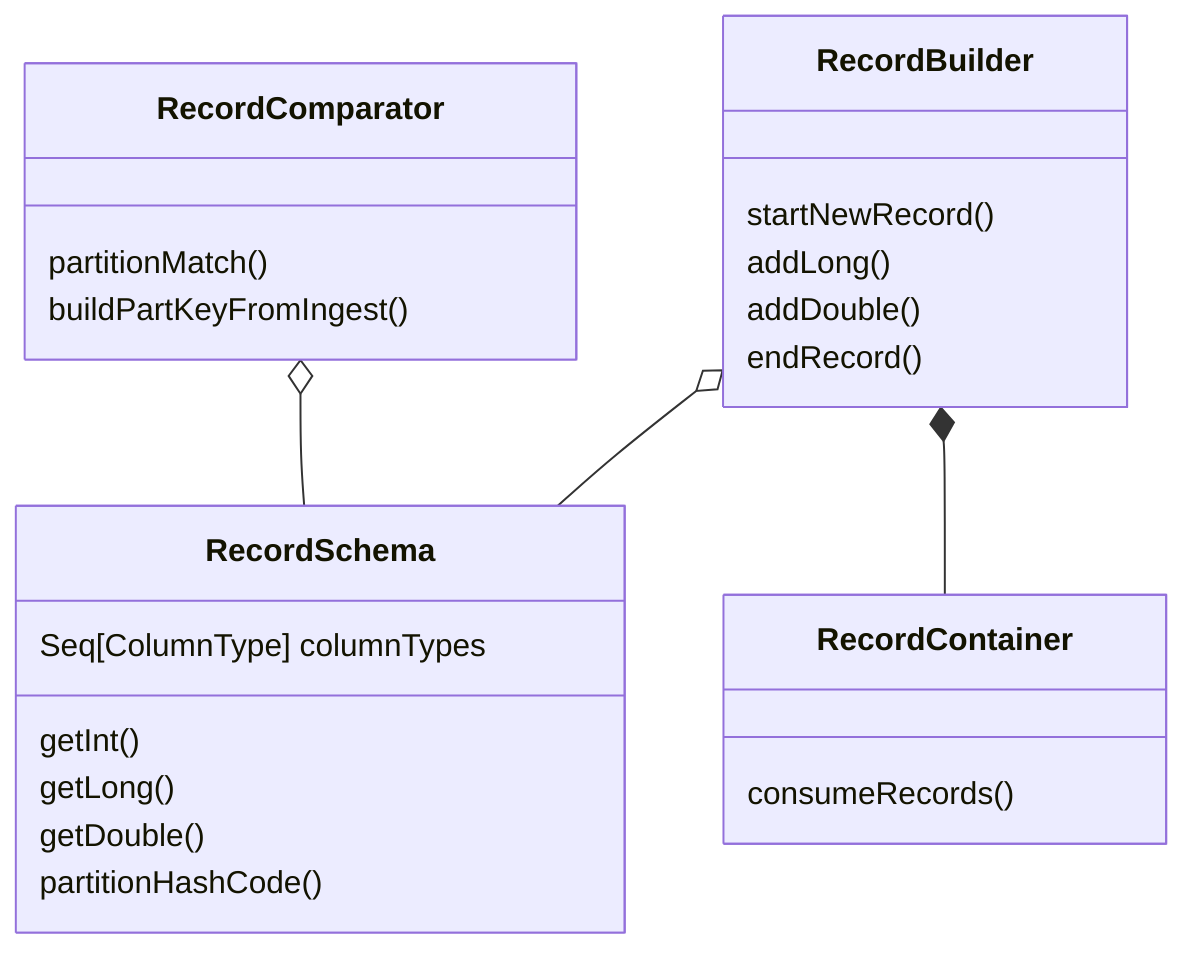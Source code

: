 classDiagram
RecordBuilder o-- RecordSchema
RecordBuilder *-- RecordContainer
RecordBuilder : startNewRecord()
RecordBuilder : addLong()
RecordBuilder : addDouble()
RecordBuilder : endRecord()
RecordComparator o-- RecordSchema
RecordComparator : partitionMatch()
RecordComparator : buildPartKeyFromIngest()
RecordContainer : consumeRecords()
RecordSchema : Seq[ColumnType] columnTypes
RecordSchema : getInt()
RecordSchema : getLong()
RecordSchema : getDouble()
RecordSchema : partitionHashCode()